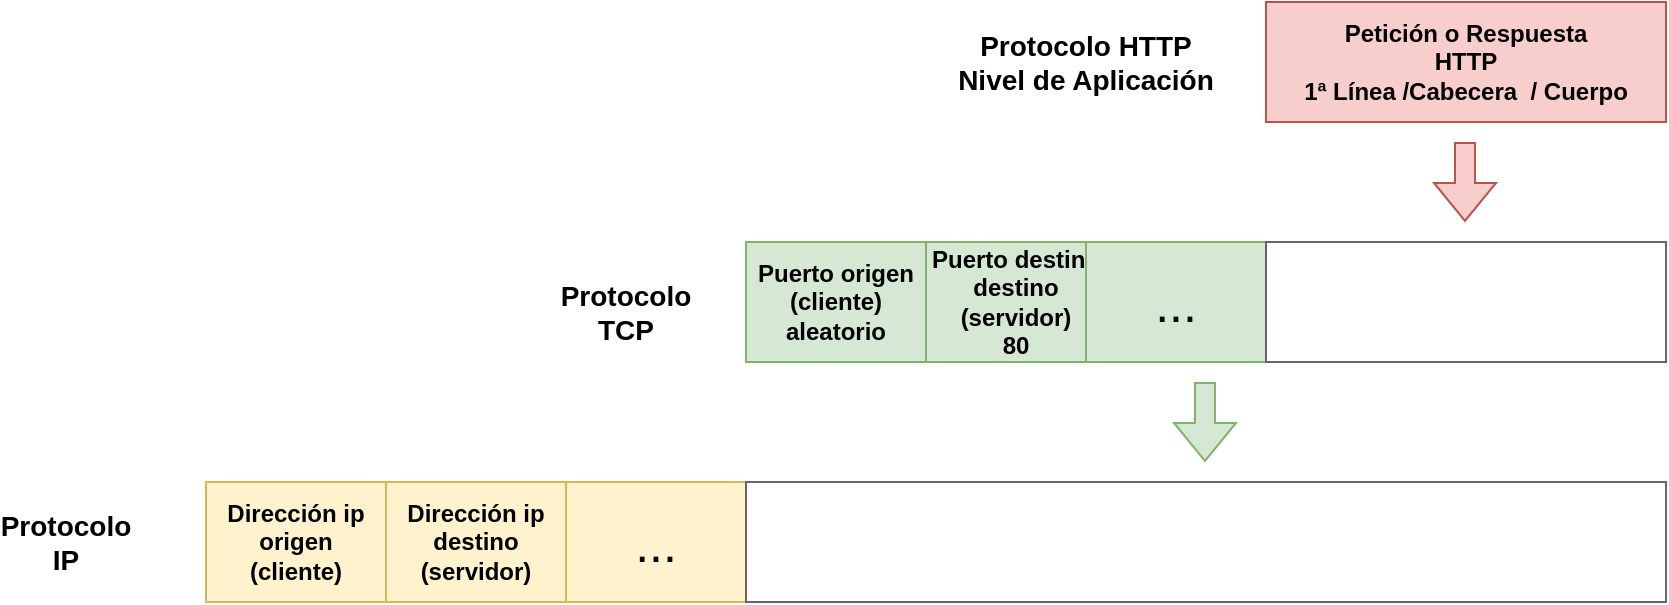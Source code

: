 <mxfile version="22.0.8" type="device">
  <diagram name="Página-1" id="Nz3KfwvuemJbnzHaN6sH">
    <mxGraphModel dx="1434" dy="728" grid="1" gridSize="10" guides="1" tooltips="1" connect="1" arrows="1" fold="1" page="1" pageScale="1" pageWidth="1169" pageHeight="827" math="0" shadow="0">
      <root>
        <mxCell id="0" />
        <mxCell id="1" parent="0" />
        <mxCell id="BoHrUQ47x9xve0JIC9ZZ-1" value="&lt;div&gt;&lt;b&gt;Dirección ip&lt;/b&gt;&lt;/div&gt;&lt;div&gt;&lt;b&gt;origen&lt;/b&gt;&lt;/div&gt;&lt;div&gt;&lt;b&gt;(cliente)&lt;br&gt;&lt;/b&gt;&lt;/div&gt;" style="rounded=0;whiteSpace=wrap;html=1;fillColor=#fff2cc;strokeColor=#d6b656;" vertex="1" parent="1">
          <mxGeometry x="160" y="290" width="90" height="60" as="geometry" />
        </mxCell>
        <mxCell id="BoHrUQ47x9xve0JIC9ZZ-2" value="&lt;div&gt;&lt;b&gt;Dirección ip&lt;/b&gt;&lt;/div&gt;&lt;div&gt;&lt;b&gt;destino&lt;/b&gt;&lt;/div&gt;&lt;div&gt;&lt;b&gt;(servidor)&lt;br&gt;&lt;/b&gt;&lt;/div&gt;" style="rounded=0;whiteSpace=wrap;html=1;fillColor=#fff2cc;strokeColor=#d6b656;" vertex="1" parent="1">
          <mxGeometry x="250" y="290" width="90" height="60" as="geometry" />
        </mxCell>
        <mxCell id="BoHrUQ47x9xve0JIC9ZZ-3" value="&lt;font style=&quot;font-size: 25px;&quot;&gt;...&lt;/font&gt;" style="rounded=0;whiteSpace=wrap;html=1;fillColor=#fff2cc;strokeColor=#d6b656;" vertex="1" parent="1">
          <mxGeometry x="340" y="290" width="90" height="60" as="geometry" />
        </mxCell>
        <mxCell id="BoHrUQ47x9xve0JIC9ZZ-4" value="&lt;b&gt;&lt;font style=&quot;font-size: 14px;&quot;&gt;Protocolo IP&lt;/font&gt;&lt;/b&gt;" style="text;strokeColor=none;align=center;fillColor=none;html=1;verticalAlign=middle;whiteSpace=wrap;rounded=0;" vertex="1" parent="1">
          <mxGeometry x="60" y="305" width="60" height="30" as="geometry" />
        </mxCell>
        <mxCell id="BoHrUQ47x9xve0JIC9ZZ-5" value="&lt;div&gt;&lt;b&gt;Puerto destino&lt;br&gt;&lt;/b&gt;&lt;/div&gt;&lt;div&gt;&lt;b&gt;destino&lt;/b&gt;&lt;/div&gt;&lt;div&gt;&lt;b&gt;(servidor)&lt;br&gt;&lt;/b&gt;&lt;/div&gt;&lt;div&gt;&lt;b&gt;80&lt;br&gt;&lt;/b&gt;&lt;/div&gt;" style="rounded=0;whiteSpace=wrap;html=1;fillColor=#d5e8d4;strokeColor=#82b366;" vertex="1" parent="1">
          <mxGeometry x="520" y="170" width="90" height="60" as="geometry" />
        </mxCell>
        <mxCell id="BoHrUQ47x9xve0JIC9ZZ-6" value="&lt;div&gt;&lt;b&gt;Puerto origen&lt;br&gt;&lt;/b&gt;&lt;/div&gt;&lt;div&gt;&lt;b&gt;(cliente)&lt;br&gt;&lt;/b&gt;&lt;/div&gt;&lt;div&gt;&lt;b&gt;aleatorio&lt;br&gt;&lt;/b&gt;&lt;/div&gt;" style="rounded=0;whiteSpace=wrap;html=1;fillColor=#d5e8d4;strokeColor=#82b366;" vertex="1" parent="1">
          <mxGeometry x="430" y="170" width="90" height="60" as="geometry" />
        </mxCell>
        <mxCell id="BoHrUQ47x9xve0JIC9ZZ-8" value="" style="rounded=0;whiteSpace=wrap;html=1;strokeColor=#666666;" vertex="1" parent="1">
          <mxGeometry x="430" y="290" width="460" height="60" as="geometry" />
        </mxCell>
        <mxCell id="BoHrUQ47x9xve0JIC9ZZ-11" value="&lt;font style=&quot;font-size: 25px;&quot;&gt;...&lt;/font&gt;" style="rounded=0;whiteSpace=wrap;html=1;fillColor=#d5e8d4;strokeColor=#82b366;" vertex="1" parent="1">
          <mxGeometry x="600" y="170" width="90" height="60" as="geometry" />
        </mxCell>
        <mxCell id="BoHrUQ47x9xve0JIC9ZZ-12" value="" style="shape=flexArrow;endArrow=classic;html=1;rounded=0;fillColor=#d5e8d4;strokeColor=#82b366;" edge="1" parent="1">
          <mxGeometry width="50" height="50" relative="1" as="geometry">
            <mxPoint x="659.5" y="240" as="sourcePoint" />
            <mxPoint x="659.5" y="280" as="targetPoint" />
          </mxGeometry>
        </mxCell>
        <mxCell id="BoHrUQ47x9xve0JIC9ZZ-13" value="&lt;div&gt;&lt;b&gt;&lt;font style=&quot;font-size: 14px;&quot;&gt;Protocolo &lt;br&gt;&lt;/font&gt;&lt;/b&gt;&lt;/div&gt;&lt;div&gt;&lt;b&gt;&lt;font style=&quot;font-size: 14px;&quot;&gt;TCP&lt;br&gt;&lt;/font&gt;&lt;/b&gt;&lt;/div&gt;" style="text;strokeColor=none;align=center;fillColor=none;html=1;verticalAlign=middle;whiteSpace=wrap;rounded=0;" vertex="1" parent="1">
          <mxGeometry x="340" y="190" width="60" height="30" as="geometry" />
        </mxCell>
        <mxCell id="BoHrUQ47x9xve0JIC9ZZ-14" value="&lt;div&gt;&lt;b&gt;Petición o Respuesta&lt;/b&gt;&lt;/div&gt;&lt;div&gt;&lt;b&gt;HTTP&lt;/b&gt;&lt;/div&gt;&lt;div&gt;&lt;b&gt;1ª Línea /Cabecera&amp;nbsp; / Cuerpo&lt;br&gt;&lt;/b&gt;&lt;/div&gt;" style="rounded=0;whiteSpace=wrap;html=1;fillColor=#f8cecc;strokeColor=#b85450;" vertex="1" parent="1">
          <mxGeometry x="690" y="50" width="200" height="60" as="geometry" />
        </mxCell>
        <mxCell id="BoHrUQ47x9xve0JIC9ZZ-15" value="" style="rounded=0;whiteSpace=wrap;html=1;strokeColor=#666666;" vertex="1" parent="1">
          <mxGeometry x="690" y="170" width="200" height="60" as="geometry" />
        </mxCell>
        <mxCell id="BoHrUQ47x9xve0JIC9ZZ-16" value="" style="shape=flexArrow;endArrow=classic;html=1;rounded=0;fillColor=#f8cecc;strokeColor=#b85450;" edge="1" parent="1">
          <mxGeometry width="50" height="50" relative="1" as="geometry">
            <mxPoint x="789.5" y="120" as="sourcePoint" />
            <mxPoint x="789.5" y="160" as="targetPoint" />
          </mxGeometry>
        </mxCell>
        <mxCell id="BoHrUQ47x9xve0JIC9ZZ-17" value="&lt;div&gt;&lt;b&gt;&lt;font style=&quot;font-size: 14px;&quot;&gt;Protocolo HTTP&lt;/font&gt;&lt;/b&gt;&lt;/div&gt;&lt;div&gt;&lt;b&gt;&lt;font style=&quot;font-size: 14px;&quot;&gt;Nivel de Aplicación&lt;br&gt;&lt;/font&gt;&lt;/b&gt;&lt;/div&gt;" style="text;strokeColor=none;align=center;fillColor=none;html=1;verticalAlign=middle;whiteSpace=wrap;rounded=0;" vertex="1" parent="1">
          <mxGeometry x="520" y="65" width="160" height="30" as="geometry" />
        </mxCell>
      </root>
    </mxGraphModel>
  </diagram>
</mxfile>
